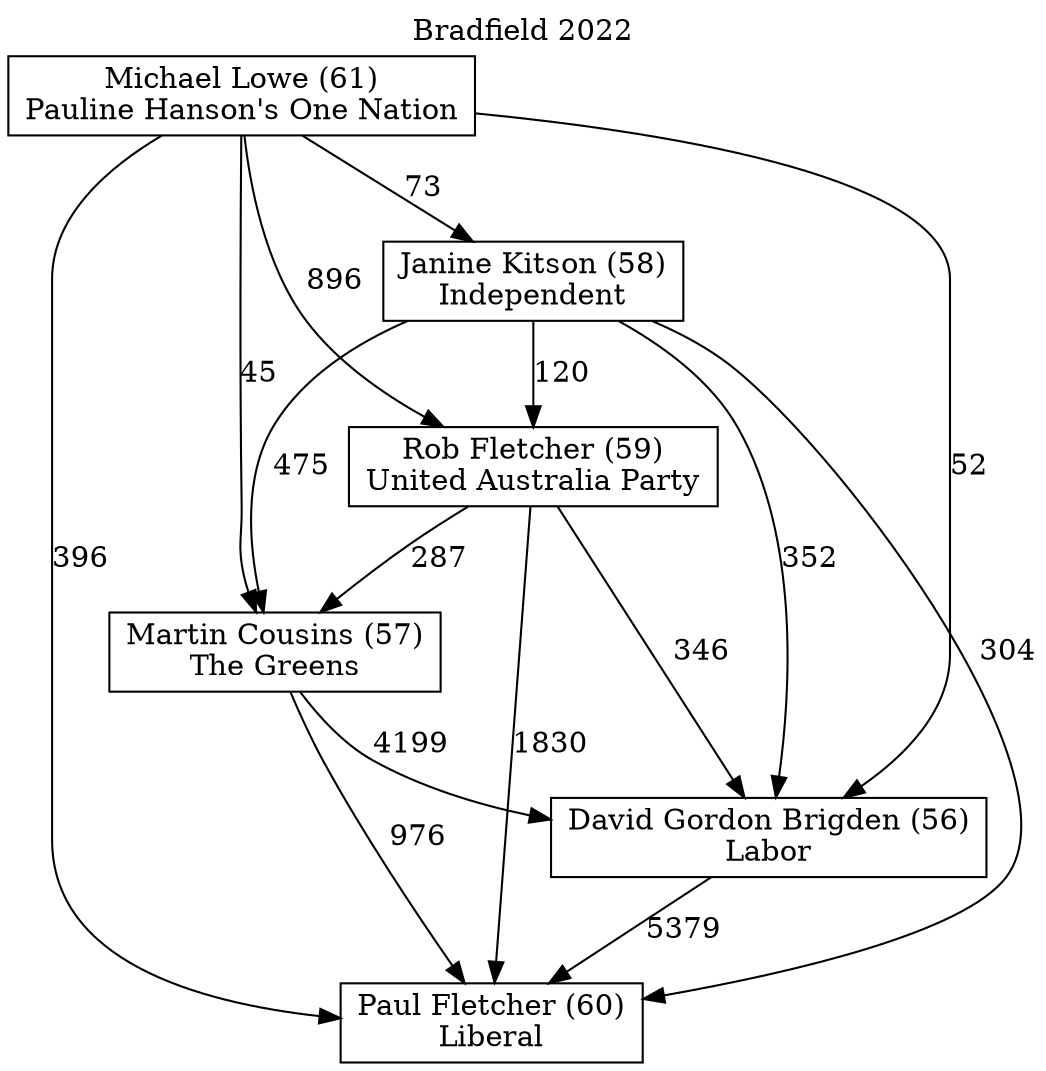 // House preference flow
digraph "Paul Fletcher (60)_Bradfield_2022" {
	graph [label="Bradfield 2022" labelloc=t mclimit=10]
	node [shape=box]
	"Michael Lowe (61)" [label="Michael Lowe (61)
Pauline Hanson's One Nation"]
	"Paul Fletcher (60)" [label="Paul Fletcher (60)
Liberal"]
	"Martin Cousins (57)" [label="Martin Cousins (57)
The Greens"]
	"Rob Fletcher (59)" [label="Rob Fletcher (59)
United Australia Party"]
	"Janine Kitson (58)" [label="Janine Kitson (58)
Independent"]
	"David Gordon Brigden (56)" [label="David Gordon Brigden (56)
Labor"]
	"Michael Lowe (61)" -> "David Gordon Brigden (56)" [label=52]
	"Janine Kitson (58)" -> "Martin Cousins (57)" [label=475]
	"Martin Cousins (57)" -> "David Gordon Brigden (56)" [label=4199]
	"Michael Lowe (61)" -> "Paul Fletcher (60)" [label=396]
	"Michael Lowe (61)" -> "Janine Kitson (58)" [label=73]
	"David Gordon Brigden (56)" -> "Paul Fletcher (60)" [label=5379]
	"Rob Fletcher (59)" -> "David Gordon Brigden (56)" [label=346]
	"Michael Lowe (61)" -> "Martin Cousins (57)" [label=45]
	"Rob Fletcher (59)" -> "Martin Cousins (57)" [label=287]
	"Michael Lowe (61)" -> "Rob Fletcher (59)" [label=896]
	"Janine Kitson (58)" -> "Paul Fletcher (60)" [label=304]
	"Rob Fletcher (59)" -> "Paul Fletcher (60)" [label=1830]
	"Martin Cousins (57)" -> "Paul Fletcher (60)" [label=976]
	"Janine Kitson (58)" -> "Rob Fletcher (59)" [label=120]
	"Janine Kitson (58)" -> "David Gordon Brigden (56)" [label=352]
}
